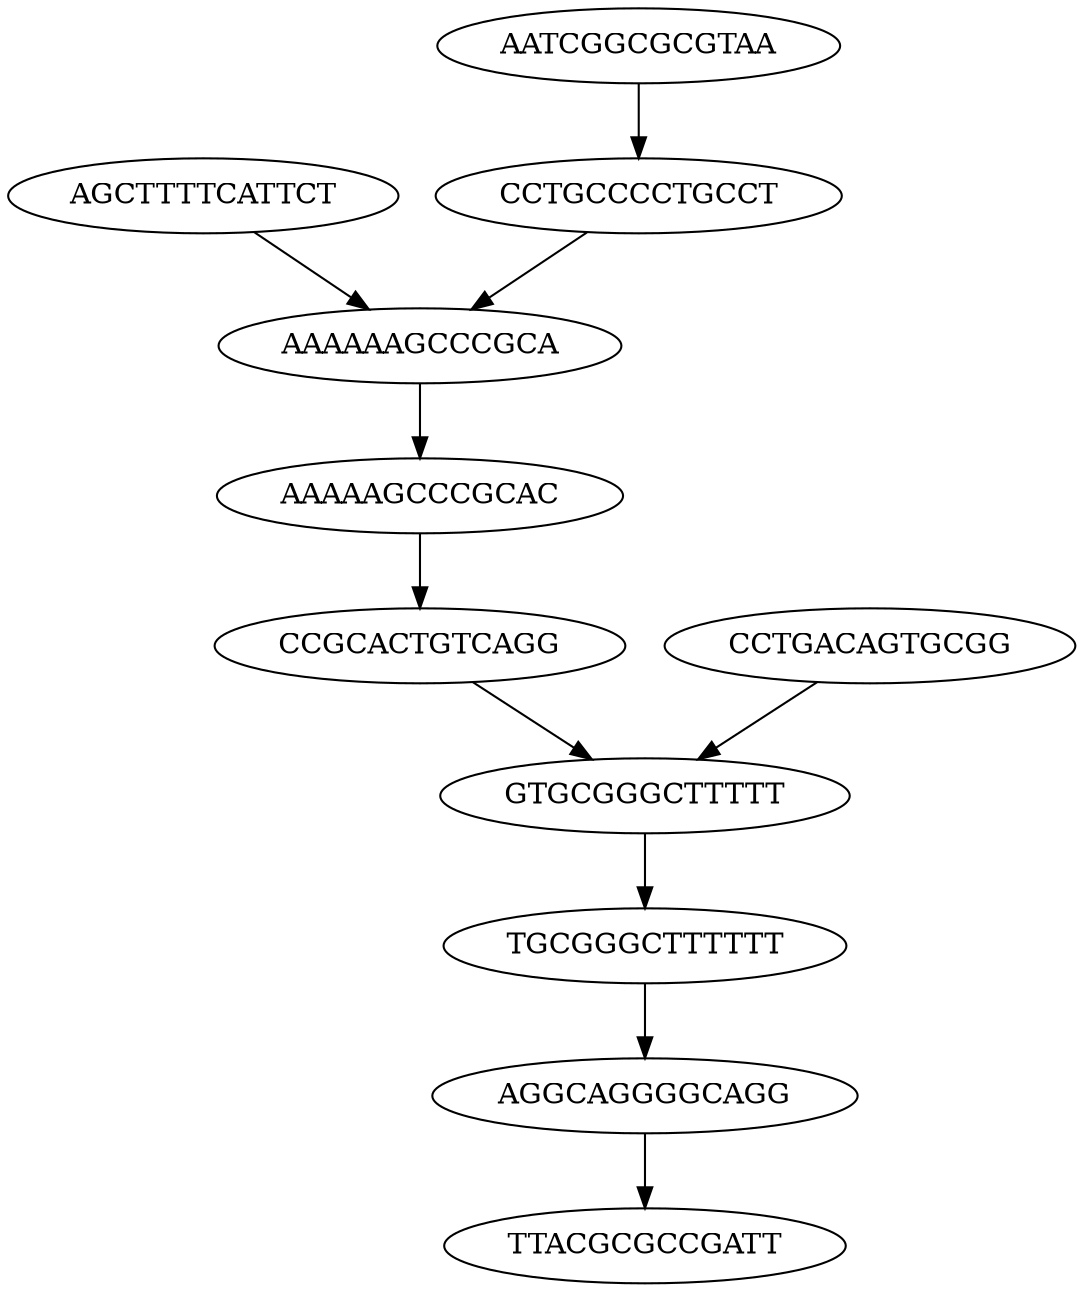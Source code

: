 digraph G{
 AGCTTTTCATTCT->AAAAAAGCCCGCA;
 TGCGGGCTTTTTT->AGGCAGGGGCAGG;
 CCTGCCCCTGCCT->AAAAAAGCCCGCA;
 AAAAAGCCCGCAC->CCGCACTGTCAGG;
 CCGCACTGTCAGG->GTGCGGGCTTTTT;
 CCTGACAGTGCGG->GTGCGGGCTTTTT;
 AAAAAAGCCCGCA->AAAAAGCCCGCAC;
 GTGCGGGCTTTTT->TGCGGGCTTTTTT;
 AGGCAGGGGCAGG->TTACGCGCCGATT;
 AATCGGCGCGTAA->CCTGCCCCTGCCT;
}
